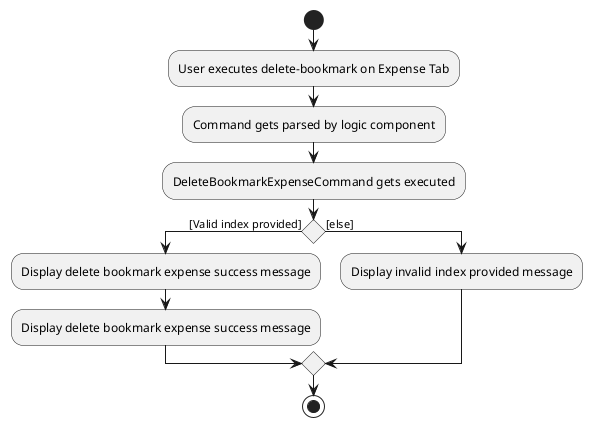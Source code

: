 @startuml
start
:User executes delete-bookmark on Expense Tab;
:Command gets parsed by logic component;
:DeleteBookmarkExpenseCommand gets executed;

if () is ([Valid index provided]) then
:Display delete bookmark expense success message;
:Display delete bookmark expense success message;

else ([else])
:Display invalid index provided message;

endif
stop
@enduml
